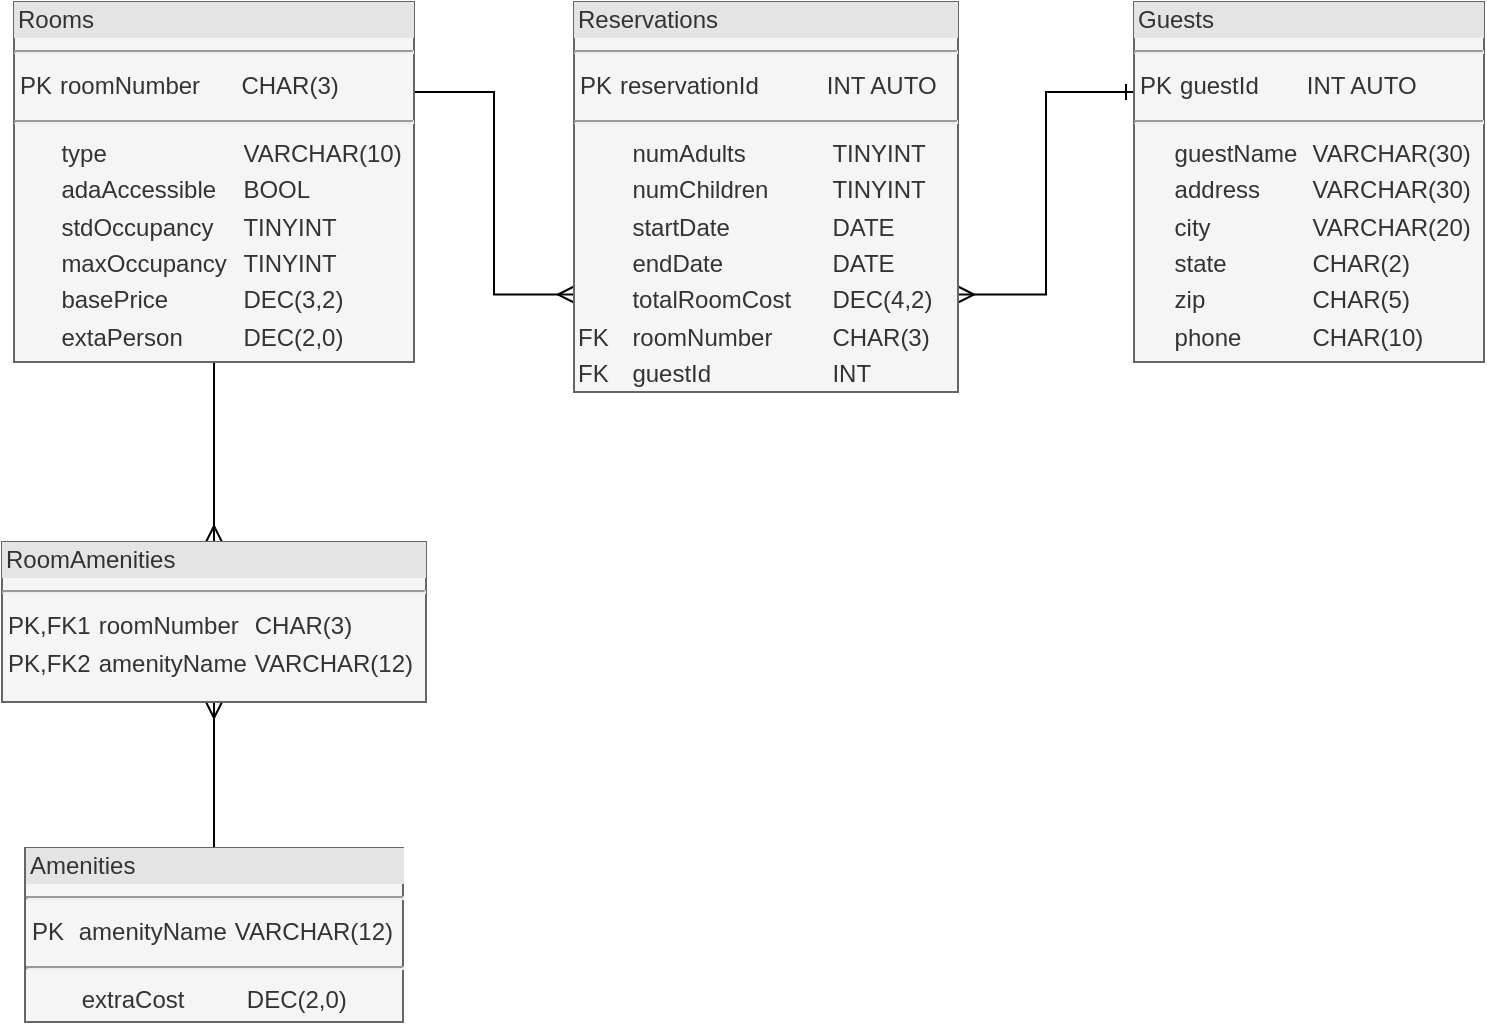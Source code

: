 <mxfile version="11.2.5" type="device" pages="1"><diagram id="UorthhkJiNXr6uIG2943" name="Page-1"><mxGraphModel dx="1426" dy="907" grid="0" gridSize="10" guides="1" tooltips="1" connect="1" arrows="1" fold="1" page="1" pageScale="1" pageWidth="850" pageHeight="1100" background="none" math="0" shadow="0"><root><mxCell id="0"/><mxCell id="1" parent="0"/><mxCell id="AJb_3r0nufHre_06pI3V-9" style="edgeStyle=orthogonalEdgeStyle;rounded=0;orthogonalLoop=1;jettySize=auto;html=1;exitX=0.5;exitY=1;exitDx=0;exitDy=0;entryX=0.5;entryY=0;entryDx=0;entryDy=0;endArrow=ERmany;endFill=0;" edge="1" parent="1" source="AJb_3r0nufHre_06pI3V-1" target="AJb_3r0nufHre_06pI3V-8"><mxGeometry relative="1" as="geometry"/></mxCell><mxCell id="AJb_3r0nufHre_06pI3V-12" style="edgeStyle=orthogonalEdgeStyle;rounded=0;orthogonalLoop=1;jettySize=auto;html=1;exitX=1;exitY=0.25;exitDx=0;exitDy=0;entryX=0;entryY=0.75;entryDx=0;entryDy=0;endArrow=ERmany;endFill=0;" edge="1" parent="1" source="AJb_3r0nufHre_06pI3V-1" target="AJb_3r0nufHre_06pI3V-6"><mxGeometry relative="1" as="geometry"/></mxCell><mxCell id="AJb_3r0nufHre_06pI3V-1" value="&lt;div style=&quot;box-sizing: border-box ; width: 100% ; background: #e4e4e4 ; padding: 2px&quot;&gt;Rooms&lt;/div&gt;&lt;hr&gt;&lt;table&gt;&lt;tbody&gt;&lt;tr&gt;&lt;td&gt;PK&lt;/td&gt;&lt;td&gt;roomNumber&amp;nbsp; &amp;nbsp; &amp;nbsp;&lt;/td&gt;&lt;td&gt;CHAR(3)&lt;/td&gt;&lt;/tr&gt;&lt;/tbody&gt;&lt;/table&gt;&lt;hr&gt;&lt;table style=&quot;width: 100% ; font-size: 1em&quot; cellpadding=&quot;2&quot; cellspacing=&quot;0&quot;&gt;&lt;tbody&gt;&lt;tr&gt;&lt;td&gt;&amp;nbsp; &amp;nbsp; &amp;nbsp;&lt;/td&gt;&lt;td&gt;type&lt;/td&gt;&lt;td&gt;VARCHAR(10)&lt;/td&gt;&lt;/tr&gt;&lt;tr&gt;&lt;td&gt;&lt;br&gt;&lt;/td&gt;&lt;td&gt;adaAccessible&lt;/td&gt;&lt;td&gt;BOOL&lt;/td&gt;&lt;/tr&gt;&lt;tr&gt;&lt;td&gt;&lt;br&gt;&lt;/td&gt;&lt;td&gt;stdOccupancy&lt;/td&gt;&lt;td&gt;TINYINT&lt;/td&gt;&lt;/tr&gt;&lt;tr&gt;&lt;td&gt;&lt;br&gt;&lt;/td&gt;&lt;td&gt;maxOccupancy&lt;/td&gt;&lt;td&gt;TINYINT&lt;/td&gt;&lt;/tr&gt;&lt;tr&gt;&lt;td&gt;&lt;br&gt;&lt;/td&gt;&lt;td&gt;basePrice&lt;/td&gt;&lt;td&gt;DEC(3,2)&lt;/td&gt;&lt;/tr&gt;&lt;tr&gt;&lt;td&gt;&lt;br&gt;&lt;/td&gt;&lt;td&gt;extaPerson&lt;/td&gt;&lt;td&gt;DEC(2,0)&lt;/td&gt;&lt;/tr&gt;&lt;/tbody&gt;&lt;/table&gt;" style="verticalAlign=top;align=left;overflow=fill;html=1;fillColor=#f5f5f5;strokeColor=#666666;fontColor=#333333;" vertex="1" parent="1"><mxGeometry x="40" y="40" width="200" height="180" as="geometry"/></mxCell><mxCell id="AJb_3r0nufHre_06pI3V-13" style="edgeStyle=orthogonalEdgeStyle;rounded=0;orthogonalLoop=1;jettySize=auto;html=1;exitX=0;exitY=0.25;exitDx=0;exitDy=0;entryX=1;entryY=0.75;entryDx=0;entryDy=0;endArrow=ERmany;endFill=0;startArrow=ERone;startFill=0;" edge="1" parent="1" source="AJb_3r0nufHre_06pI3V-4" target="AJb_3r0nufHre_06pI3V-6"><mxGeometry relative="1" as="geometry"/></mxCell><mxCell id="AJb_3r0nufHre_06pI3V-4" value="&lt;div style=&quot;box-sizing: border-box ; width: 100% ; background: #e4e4e4 ; padding: 2px&quot;&gt;Guests&lt;/div&gt;&lt;hr&gt;&lt;table&gt;&lt;tbody&gt;&lt;tr&gt;&lt;td&gt;PK&lt;/td&gt;&lt;td&gt;guestId&amp;nbsp; &amp;nbsp; &amp;nbsp;&amp;nbsp;&lt;/td&gt;&lt;td&gt;INT AUTO&lt;/td&gt;&lt;/tr&gt;&lt;/tbody&gt;&lt;/table&gt;&lt;hr&gt;&lt;table style=&quot;width: 100% ; font-size: 1em&quot; cellpadding=&quot;2&quot; cellspacing=&quot;0&quot;&gt;&lt;tbody&gt;&lt;tr&gt;&lt;td&gt;&amp;nbsp; &amp;nbsp;&amp;nbsp;&lt;/td&gt;&lt;td&gt;guestName&lt;/td&gt;&lt;td&gt;VARCHAR(30)&lt;/td&gt;&lt;/tr&gt;&lt;tr&gt;&lt;td&gt;&lt;/td&gt;&lt;td&gt;address&lt;/td&gt;&lt;td&gt;VARCHAR(30)&lt;/td&gt;&lt;/tr&gt;&lt;tr&gt;&lt;td&gt;&lt;br&gt;&lt;/td&gt;&lt;td&gt;city&lt;/td&gt;&lt;td&gt;VARCHAR(20)&lt;/td&gt;&lt;/tr&gt;&lt;tr&gt;&lt;td&gt;&lt;br&gt;&lt;/td&gt;&lt;td&gt;state&lt;/td&gt;&lt;td&gt;CHAR(2)&lt;/td&gt;&lt;/tr&gt;&lt;tr&gt;&lt;td&gt;&lt;br&gt;&lt;/td&gt;&lt;td&gt;zip&lt;/td&gt;&lt;td&gt;CHAR(5)&lt;/td&gt;&lt;/tr&gt;&lt;tr&gt;&lt;td&gt;&lt;br&gt;&lt;/td&gt;&lt;td&gt;phone&lt;/td&gt;&lt;td&gt;CHAR(10)&lt;/td&gt;&lt;/tr&gt;&lt;/tbody&gt;&lt;/table&gt;" style="verticalAlign=top;align=left;overflow=fill;html=1;fillColor=#f5f5f5;strokeColor=#666666;fontColor=#333333;" vertex="1" parent="1"><mxGeometry x="600" y="40" width="175" height="180" as="geometry"/></mxCell><mxCell id="AJb_3r0nufHre_06pI3V-6" value="&lt;div style=&quot;box-sizing: border-box ; width: 100% ; background: #e4e4e4 ; padding: 2px&quot;&gt;Reservations&lt;/div&gt;&lt;hr&gt;&lt;table&gt;&lt;tbody&gt;&lt;tr&gt;&lt;td&gt;PK&lt;/td&gt;&lt;td&gt;reservationId&amp;nbsp; &amp;nbsp; &amp;nbsp; &amp;nbsp; &amp;nbsp;&lt;/td&gt;&lt;td&gt;INT AUTO&lt;/td&gt;&lt;/tr&gt;&lt;/tbody&gt;&lt;/table&gt;&lt;hr&gt;&lt;table style=&quot;width: 100% ; font-size: 1em&quot; cellpadding=&quot;2&quot; cellspacing=&quot;0&quot;&gt;&lt;tbody&gt;&lt;tr&gt;&lt;td&gt;&lt;br&gt;&lt;/td&gt;&lt;td&gt;numAdults&lt;/td&gt;&lt;td&gt;TINYINT&lt;/td&gt;&lt;/tr&gt;&lt;tr&gt;&lt;td&gt;&lt;/td&gt;&lt;td&gt;numChildren&lt;/td&gt;&lt;td&gt;TINYINT&lt;/td&gt;&lt;/tr&gt;&lt;tr&gt;&lt;td&gt;&lt;br&gt;&lt;/td&gt;&lt;td&gt;startDate&lt;/td&gt;&lt;td&gt;DATE&lt;/td&gt;&lt;/tr&gt;&lt;tr&gt;&lt;td&gt;&lt;br&gt;&lt;/td&gt;&lt;td&gt;endDate&lt;/td&gt;&lt;td&gt;DATE&lt;/td&gt;&lt;/tr&gt;&lt;tr&gt;&lt;td&gt;&lt;br&gt;&lt;/td&gt;&lt;td&gt;totalRoomCost&lt;/td&gt;&lt;td&gt;DEC(4,2)&lt;/td&gt;&lt;/tr&gt;&lt;tr&gt;&lt;td&gt;FK&amp;nbsp;&lt;/td&gt;&lt;td&gt;roomNumber&lt;/td&gt;&lt;td&gt;CHAR(3)&lt;/td&gt;&lt;/tr&gt;&lt;tr&gt;&lt;td&gt;FK&amp;nbsp;&lt;/td&gt;&lt;td&gt;guestId&lt;/td&gt;&lt;td&gt;INT&lt;/td&gt;&lt;/tr&gt;&lt;/tbody&gt;&lt;/table&gt;" style="verticalAlign=top;align=left;overflow=fill;html=1;fillColor=#f5f5f5;strokeColor=#666666;fontColor=#333333;" vertex="1" parent="1"><mxGeometry x="320" y="40" width="192" height="195" as="geometry"/></mxCell><mxCell id="AJb_3r0nufHre_06pI3V-10" style="edgeStyle=orthogonalEdgeStyle;rounded=0;orthogonalLoop=1;jettySize=auto;html=1;exitX=0.5;exitY=0;exitDx=0;exitDy=0;entryX=0.5;entryY=1;entryDx=0;entryDy=0;endArrow=ERmany;endFill=0;" edge="1" parent="1" source="AJb_3r0nufHre_06pI3V-7" target="AJb_3r0nufHre_06pI3V-8"><mxGeometry relative="1" as="geometry"/></mxCell><mxCell id="AJb_3r0nufHre_06pI3V-7" value="&lt;div style=&quot;box-sizing: border-box ; width: 100% ; background: #e4e4e4 ; padding: 2px&quot;&gt;Amenities&lt;/div&gt;&lt;hr&gt;&lt;table&gt;&lt;tbody&gt;&lt;tr&gt;&lt;td&gt;PK&amp;nbsp;&lt;/td&gt;&lt;td&gt;amenityName&lt;/td&gt;&lt;td&gt;VARCHAR(12)&lt;/td&gt;&lt;/tr&gt;&lt;/tbody&gt;&lt;/table&gt;&lt;hr&gt;&lt;table style=&quot;width: 100% ; font-size: 1em&quot; cellpadding=&quot;2&quot; cellspacing=&quot;0&quot;&gt;&lt;tbody&gt;&lt;tr&gt;&lt;td&gt;&amp;nbsp; &amp;nbsp;&amp;nbsp;&lt;/td&gt;&lt;td&gt;extraCost&lt;/td&gt;&lt;td&gt;DEC(2,0)&lt;/td&gt;&lt;/tr&gt;&lt;/tbody&gt;&lt;/table&gt;" style="verticalAlign=top;align=left;overflow=fill;html=1;fillColor=#f5f5f5;strokeColor=#666666;fontColor=#333333;" vertex="1" parent="1"><mxGeometry x="45.5" y="463" width="189" height="87" as="geometry"/></mxCell><mxCell id="AJb_3r0nufHre_06pI3V-8" value="&lt;div style=&quot;box-sizing: border-box ; width: 100% ; background: #e4e4e4 ; padding: 2px&quot;&gt;RoomAmenities&lt;/div&gt;&lt;hr&gt;&lt;table&gt;&lt;tbody&gt;&lt;tr&gt;&lt;td&gt;PK,FK1&lt;/td&gt;&lt;td&gt;roomNumber&lt;/td&gt;&lt;td&gt;CHAR(3)&lt;/td&gt;&lt;/tr&gt;&lt;tr&gt;&lt;td&gt;PK,FK2&lt;/td&gt;&lt;td&gt;amenityName&lt;/td&gt;&lt;td&gt;VARCHAR(12)&lt;/td&gt;&lt;/tr&gt;&lt;/tbody&gt;&lt;/table&gt;&lt;table style=&quot;width: 100% ; font-size: 1em&quot; cellpadding=&quot;2&quot; cellspacing=&quot;0&quot;&gt;&lt;tbody&gt;&lt;/tbody&gt;&lt;/table&gt;" style="verticalAlign=top;align=left;overflow=fill;html=1;fillColor=#f5f5f5;strokeColor=#666666;fontColor=#333333;" vertex="1" parent="1"><mxGeometry x="34" y="310" width="212" height="80" as="geometry"/></mxCell></root></mxGraphModel></diagram></mxfile>